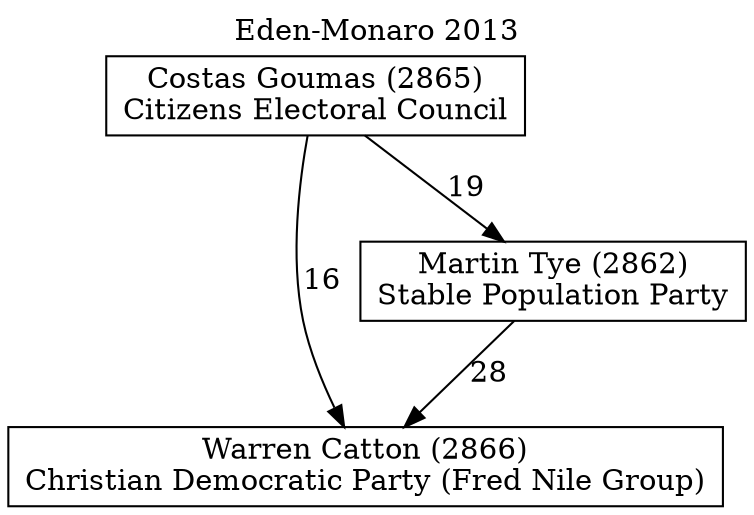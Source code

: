// House preference flow
digraph "Warren Catton (2866)_Eden-Monaro_2013" {
	graph [label="Eden-Monaro 2013" labelloc=t mclimit=10]
	node [shape=box]
	"Warren Catton (2866)" [label="Warren Catton (2866)
Christian Democratic Party (Fred Nile Group)"]
	"Martin Tye (2862)" [label="Martin Tye (2862)
Stable Population Party"]
	"Costas Goumas (2865)" [label="Costas Goumas (2865)
Citizens Electoral Council"]
	"Martin Tye (2862)" -> "Warren Catton (2866)" [label=28]
	"Costas Goumas (2865)" -> "Martin Tye (2862)" [label=19]
	"Costas Goumas (2865)" -> "Warren Catton (2866)" [label=16]
}
